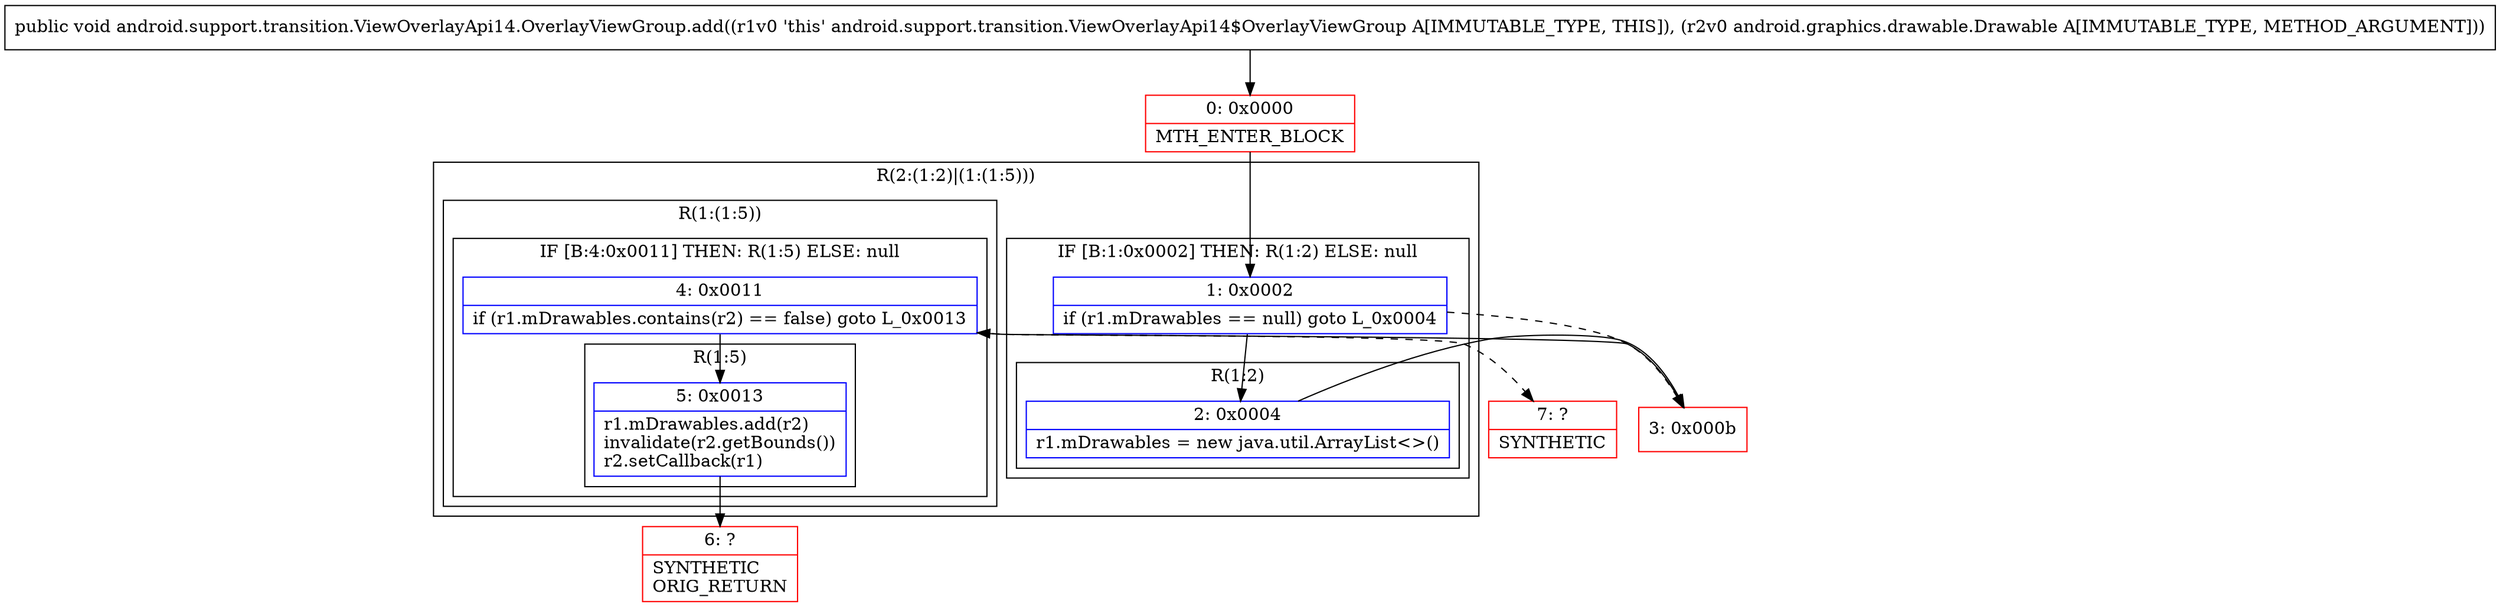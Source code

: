 digraph "CFG forandroid.support.transition.ViewOverlayApi14.OverlayViewGroup.add(Landroid\/graphics\/drawable\/Drawable;)V" {
subgraph cluster_Region_87580475 {
label = "R(2:(1:2)|(1:(1:5)))";
node [shape=record,color=blue];
subgraph cluster_IfRegion_319025457 {
label = "IF [B:1:0x0002] THEN: R(1:2) ELSE: null";
node [shape=record,color=blue];
Node_1 [shape=record,label="{1\:\ 0x0002|if (r1.mDrawables == null) goto L_0x0004\l}"];
subgraph cluster_Region_1641141316 {
label = "R(1:2)";
node [shape=record,color=blue];
Node_2 [shape=record,label="{2\:\ 0x0004|r1.mDrawables = new java.util.ArrayList\<\>()\l}"];
}
}
subgraph cluster_Region_1801348276 {
label = "R(1:(1:5))";
node [shape=record,color=blue];
subgraph cluster_IfRegion_752369507 {
label = "IF [B:4:0x0011] THEN: R(1:5) ELSE: null";
node [shape=record,color=blue];
Node_4 [shape=record,label="{4\:\ 0x0011|if (r1.mDrawables.contains(r2) == false) goto L_0x0013\l}"];
subgraph cluster_Region_551475632 {
label = "R(1:5)";
node [shape=record,color=blue];
Node_5 [shape=record,label="{5\:\ 0x0013|r1.mDrawables.add(r2)\linvalidate(r2.getBounds())\lr2.setCallback(r1)\l}"];
}
}
}
}
Node_0 [shape=record,color=red,label="{0\:\ 0x0000|MTH_ENTER_BLOCK\l}"];
Node_3 [shape=record,color=red,label="{3\:\ 0x000b}"];
Node_6 [shape=record,color=red,label="{6\:\ ?|SYNTHETIC\lORIG_RETURN\l}"];
Node_7 [shape=record,color=red,label="{7\:\ ?|SYNTHETIC\l}"];
MethodNode[shape=record,label="{public void android.support.transition.ViewOverlayApi14.OverlayViewGroup.add((r1v0 'this' android.support.transition.ViewOverlayApi14$OverlayViewGroup A[IMMUTABLE_TYPE, THIS]), (r2v0 android.graphics.drawable.Drawable A[IMMUTABLE_TYPE, METHOD_ARGUMENT])) }"];
MethodNode -> Node_0;
Node_1 -> Node_2;
Node_1 -> Node_3[style=dashed];
Node_2 -> Node_3;
Node_4 -> Node_5;
Node_4 -> Node_7[style=dashed];
Node_5 -> Node_6;
Node_0 -> Node_1;
Node_3 -> Node_4;
}

